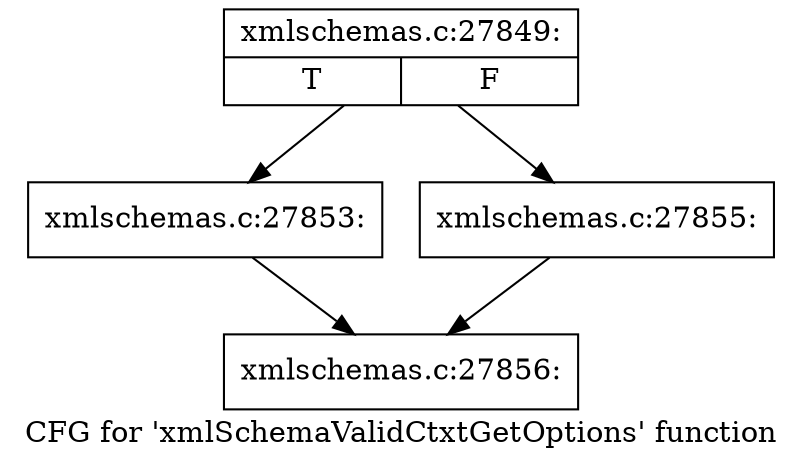 digraph "CFG for 'xmlSchemaValidCtxtGetOptions' function" {
	label="CFG for 'xmlSchemaValidCtxtGetOptions' function";

	Node0x4e63270 [shape=record,label="{xmlschemas.c:27849:|{<s0>T|<s1>F}}"];
	Node0x4e63270 -> Node0x4e63490;
	Node0x4e63270 -> Node0x4e631d0;
	Node0x4e63490 [shape=record,label="{xmlschemas.c:27853:}"];
	Node0x4e63490 -> Node0x4e635a0;
	Node0x4e631d0 [shape=record,label="{xmlschemas.c:27855:}"];
	Node0x4e631d0 -> Node0x4e635a0;
	Node0x4e635a0 [shape=record,label="{xmlschemas.c:27856:}"];
}
